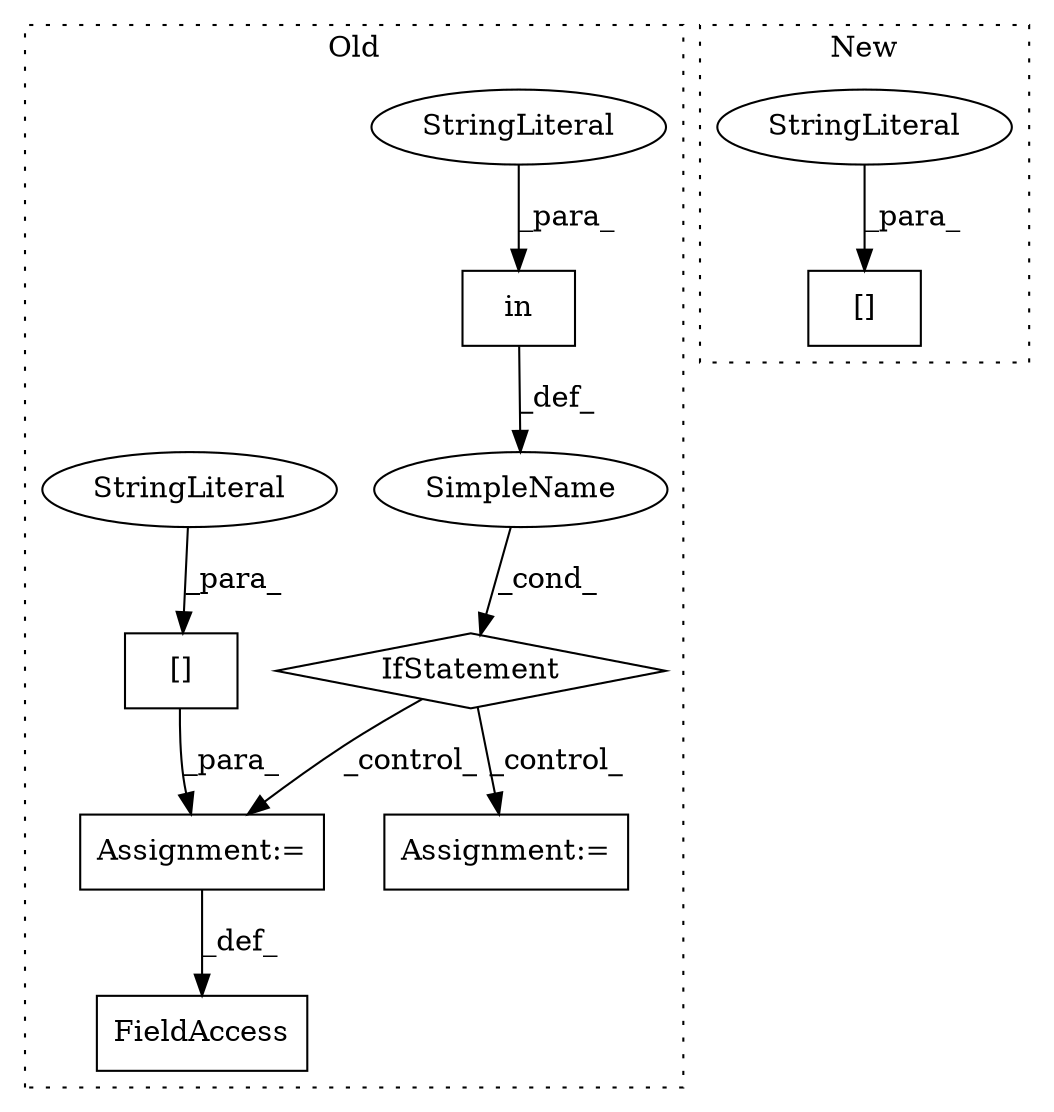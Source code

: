 digraph G {
subgraph cluster0 {
1 [label="in" a="105" s="2263" l="15" shape="box"];
3 [label="IfStatement" a="25" s="2251,2278" l="12,2" shape="diamond"];
4 [label="Assignment:=" a="7" s="2297" l="1" shape="box"];
5 [label="SimpleName" a="42" s="" l="" shape="ellipse"];
6 [label="StringLiteral" a="45" s="2263" l="7" shape="ellipse"];
8 [label="[]" a="2" s="2298,2310" l="5,1" shape="box"];
9 [label="StringLiteral" a="45" s="2303" l="7" shape="ellipse"];
10 [label="Assignment:=" a="7" s="2346" l="1" shape="box"];
11 [label="FieldAccess" a="22" s="2292" l="5" shape="box"];
label = "Old";
style="dotted";
}
subgraph cluster1 {
2 [label="[]" a="2" s="1674,1688" l="5,1" shape="box"];
7 [label="StringLiteral" a="45" s="1679" l="9" shape="ellipse"];
label = "New";
style="dotted";
}
1 -> 5 [label="_def_"];
3 -> 4 [label="_control_"];
3 -> 10 [label="_control_"];
4 -> 11 [label="_def_"];
5 -> 3 [label="_cond_"];
6 -> 1 [label="_para_"];
7 -> 2 [label="_para_"];
8 -> 4 [label="_para_"];
9 -> 8 [label="_para_"];
}